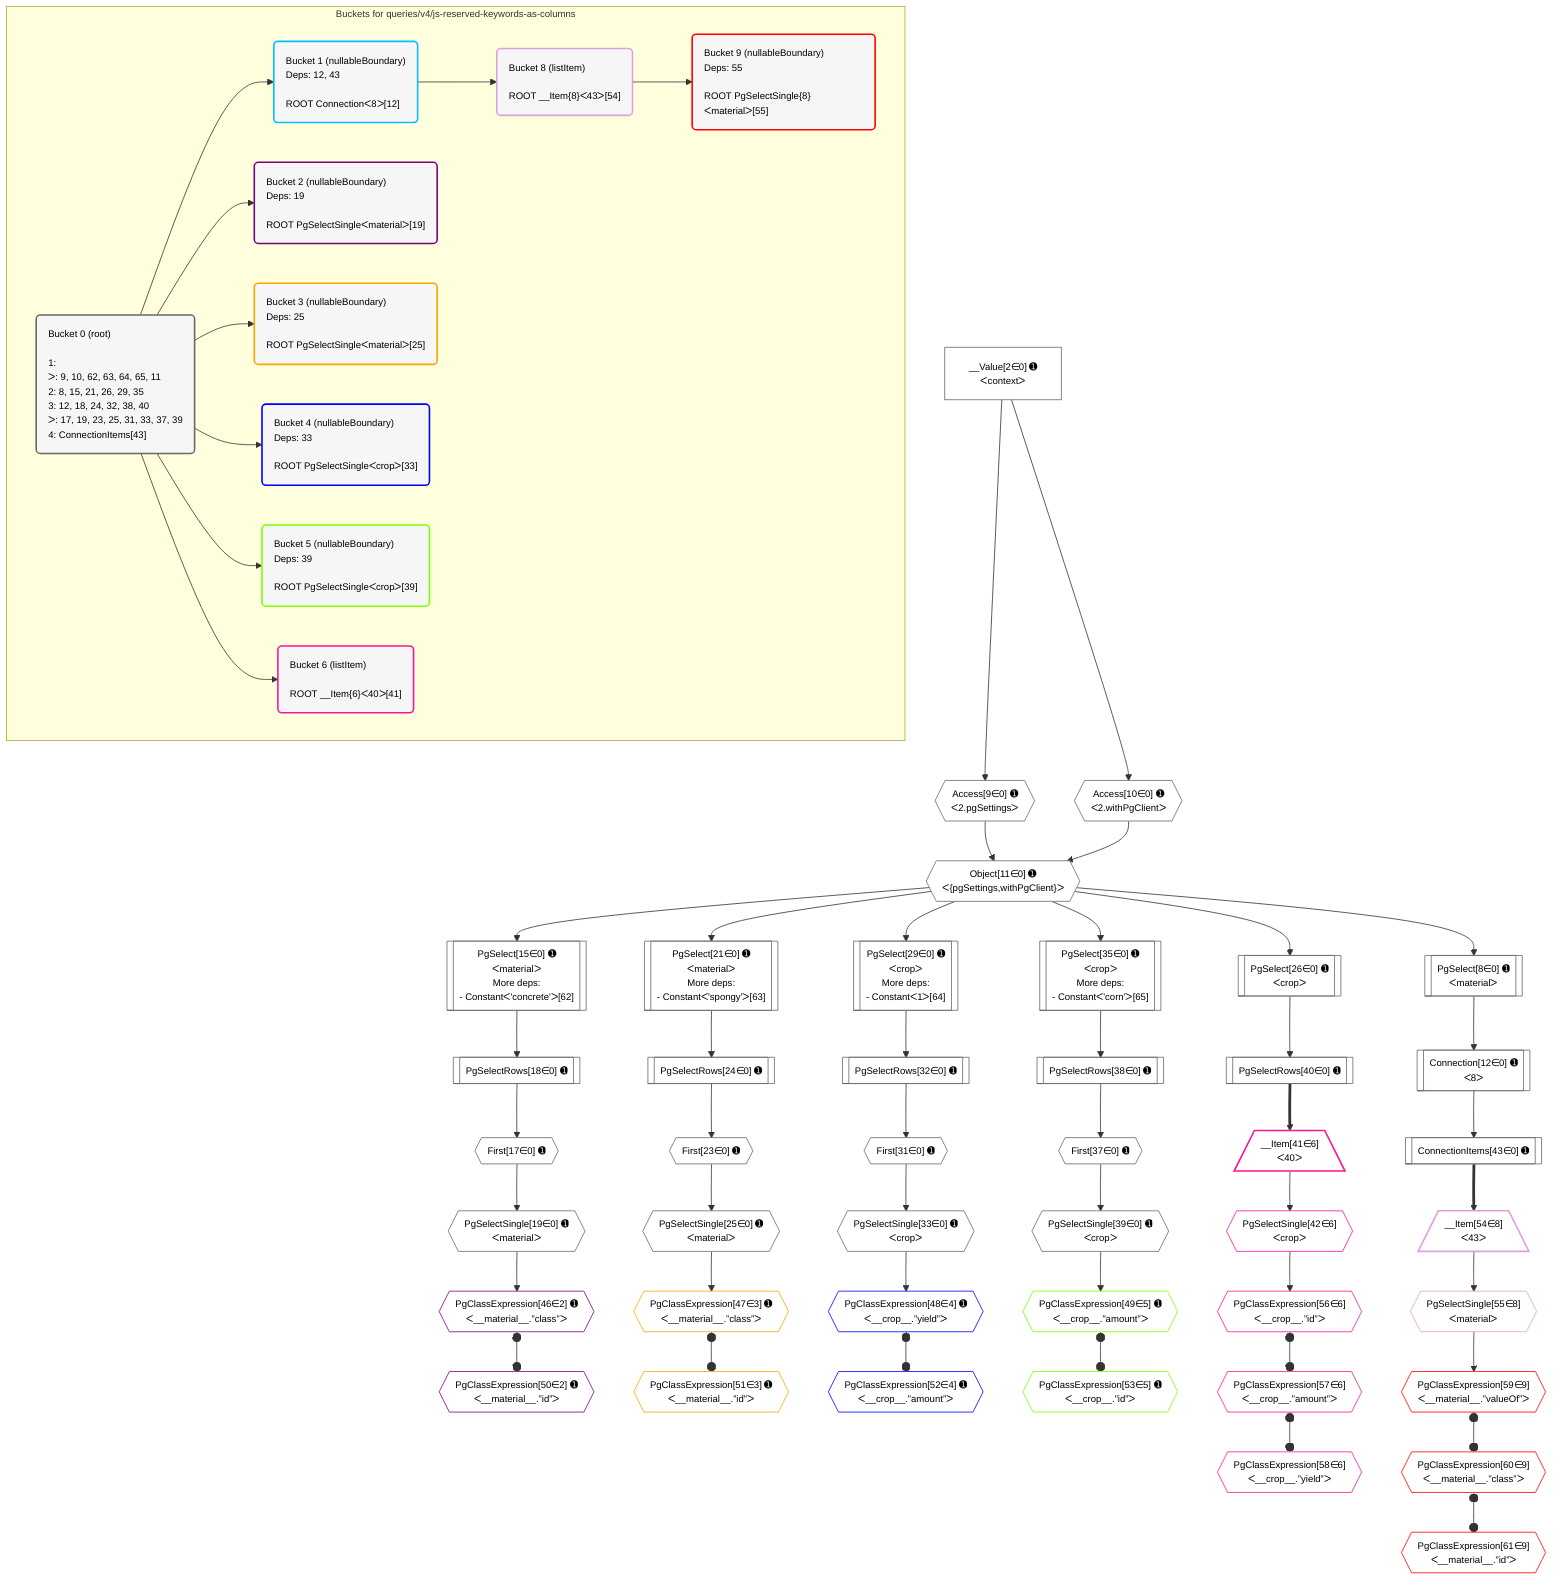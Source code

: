 %%{init: {'themeVariables': { 'fontSize': '12px'}}}%%
graph TD
    classDef path fill:#eee,stroke:#000,color:#000
    classDef plan fill:#fff,stroke-width:1px,color:#000
    classDef itemplan fill:#fff,stroke-width:2px,color:#000
    classDef unbatchedplan fill:#dff,stroke-width:1px,color:#000
    classDef sideeffectplan fill:#fcc,stroke-width:2px,color:#000
    classDef bucket fill:#f6f6f6,color:#000,stroke-width:2px,text-align:left

    subgraph "Buckets for queries/v4/js-reserved-keywords-as-columns"
    Bucket0("Bucket 0 (root)<br /><br />1: <br />ᐳ: 9, 10, 62, 63, 64, 65, 11<br />2: 8, 15, 21, 26, 29, 35<br />3: 12, 18, 24, 32, 38, 40<br />ᐳ: 17, 19, 23, 25, 31, 33, 37, 39<br />4: ConnectionItems[43]"):::bucket
    Bucket1("Bucket 1 (nullableBoundary)<br />Deps: 12, 43<br /><br />ROOT Connectionᐸ8ᐳ[12]"):::bucket
    Bucket2("Bucket 2 (nullableBoundary)<br />Deps: 19<br /><br />ROOT PgSelectSingleᐸmaterialᐳ[19]"):::bucket
    Bucket3("Bucket 3 (nullableBoundary)<br />Deps: 25<br /><br />ROOT PgSelectSingleᐸmaterialᐳ[25]"):::bucket
    Bucket4("Bucket 4 (nullableBoundary)<br />Deps: 33<br /><br />ROOT PgSelectSingleᐸcropᐳ[33]"):::bucket
    Bucket5("Bucket 5 (nullableBoundary)<br />Deps: 39<br /><br />ROOT PgSelectSingleᐸcropᐳ[39]"):::bucket
    Bucket6("Bucket 6 (listItem)<br /><br />ROOT __Item{6}ᐸ40ᐳ[41]"):::bucket
    Bucket8("Bucket 8 (listItem)<br /><br />ROOT __Item{8}ᐸ43ᐳ[54]"):::bucket
    Bucket9("Bucket 9 (nullableBoundary)<br />Deps: 55<br /><br />ROOT PgSelectSingle{8}ᐸmaterialᐳ[55]"):::bucket
    end
    Bucket0 --> Bucket1 & Bucket2 & Bucket3 & Bucket4 & Bucket5 & Bucket6
    Bucket1 --> Bucket8
    Bucket8 --> Bucket9

    %% plan dependencies
    Object11{{"Object[11∈0] ➊<br />ᐸ{pgSettings,withPgClient}ᐳ"}}:::plan
    Access9{{"Access[9∈0] ➊<br />ᐸ2.pgSettingsᐳ"}}:::plan
    Access10{{"Access[10∈0] ➊<br />ᐸ2.withPgClientᐳ"}}:::plan
    Access9 & Access10 --> Object11
    PgSelect15[["PgSelect[15∈0] ➊<br />ᐸmaterialᐳ<br />More deps:<br />- Constantᐸ'concrete'ᐳ[62]"]]:::plan
    Object11 --> PgSelect15
    PgSelect21[["PgSelect[21∈0] ➊<br />ᐸmaterialᐳ<br />More deps:<br />- Constantᐸ'spongy'ᐳ[63]"]]:::plan
    Object11 --> PgSelect21
    PgSelect29[["PgSelect[29∈0] ➊<br />ᐸcropᐳ<br />More deps:<br />- Constantᐸ1ᐳ[64]"]]:::plan
    Object11 --> PgSelect29
    PgSelect35[["PgSelect[35∈0] ➊<br />ᐸcropᐳ<br />More deps:<br />- Constantᐸ'corn'ᐳ[65]"]]:::plan
    Object11 --> PgSelect35
    PgSelect8[["PgSelect[8∈0] ➊<br />ᐸmaterialᐳ"]]:::plan
    Object11 --> PgSelect8
    __Value2["__Value[2∈0] ➊<br />ᐸcontextᐳ"]:::plan
    __Value2 --> Access9
    __Value2 --> Access10
    Connection12[["Connection[12∈0] ➊<br />ᐸ8ᐳ"]]:::plan
    PgSelect8 --> Connection12
    First17{{"First[17∈0] ➊"}}:::plan
    PgSelectRows18[["PgSelectRows[18∈0] ➊"]]:::plan
    PgSelectRows18 --> First17
    PgSelect15 --> PgSelectRows18
    PgSelectSingle19{{"PgSelectSingle[19∈0] ➊<br />ᐸmaterialᐳ"}}:::plan
    First17 --> PgSelectSingle19
    First23{{"First[23∈0] ➊"}}:::plan
    PgSelectRows24[["PgSelectRows[24∈0] ➊"]]:::plan
    PgSelectRows24 --> First23
    PgSelect21 --> PgSelectRows24
    PgSelectSingle25{{"PgSelectSingle[25∈0] ➊<br />ᐸmaterialᐳ"}}:::plan
    First23 --> PgSelectSingle25
    PgSelect26[["PgSelect[26∈0] ➊<br />ᐸcropᐳ"]]:::plan
    Object11 --> PgSelect26
    First31{{"First[31∈0] ➊"}}:::plan
    PgSelectRows32[["PgSelectRows[32∈0] ➊"]]:::plan
    PgSelectRows32 --> First31
    PgSelect29 --> PgSelectRows32
    PgSelectSingle33{{"PgSelectSingle[33∈0] ➊<br />ᐸcropᐳ"}}:::plan
    First31 --> PgSelectSingle33
    First37{{"First[37∈0] ➊"}}:::plan
    PgSelectRows38[["PgSelectRows[38∈0] ➊"]]:::plan
    PgSelectRows38 --> First37
    PgSelect35 --> PgSelectRows38
    PgSelectSingle39{{"PgSelectSingle[39∈0] ➊<br />ᐸcropᐳ"}}:::plan
    First37 --> PgSelectSingle39
    PgSelectRows40[["PgSelectRows[40∈0] ➊"]]:::plan
    PgSelect26 --> PgSelectRows40
    ConnectionItems43[["ConnectionItems[43∈0] ➊"]]:::plan
    Connection12 --> ConnectionItems43
    PgClassExpression46{{"PgClassExpression[46∈2] ➊<br />ᐸ__material__.”class”ᐳ"}}:::plan
    PgSelectSingle19 --> PgClassExpression46
    PgClassExpression50{{"PgClassExpression[50∈2] ➊<br />ᐸ__material__.”id”ᐳ"}}:::plan
    PgClassExpression46 o--o PgClassExpression50
    PgClassExpression47{{"PgClassExpression[47∈3] ➊<br />ᐸ__material__.”class”ᐳ"}}:::plan
    PgSelectSingle25 --> PgClassExpression47
    PgClassExpression51{{"PgClassExpression[51∈3] ➊<br />ᐸ__material__.”id”ᐳ"}}:::plan
    PgClassExpression47 o--o PgClassExpression51
    PgClassExpression48{{"PgClassExpression[48∈4] ➊<br />ᐸ__crop__.”yield”ᐳ"}}:::plan
    PgSelectSingle33 --> PgClassExpression48
    PgClassExpression52{{"PgClassExpression[52∈4] ➊<br />ᐸ__crop__.”amount”ᐳ"}}:::plan
    PgClassExpression48 o--o PgClassExpression52
    PgClassExpression49{{"PgClassExpression[49∈5] ➊<br />ᐸ__crop__.”amount”ᐳ"}}:::plan
    PgSelectSingle39 --> PgClassExpression49
    PgClassExpression53{{"PgClassExpression[53∈5] ➊<br />ᐸ__crop__.”id”ᐳ"}}:::plan
    PgClassExpression49 o--o PgClassExpression53
    __Item41[/"__Item[41∈6]<br />ᐸ40ᐳ"\]:::itemplan
    PgSelectRows40 ==> __Item41
    PgSelectSingle42{{"PgSelectSingle[42∈6]<br />ᐸcropᐳ"}}:::plan
    __Item41 --> PgSelectSingle42
    PgClassExpression56{{"PgClassExpression[56∈6]<br />ᐸ__crop__.”id”ᐳ"}}:::plan
    PgSelectSingle42 --> PgClassExpression56
    PgClassExpression57{{"PgClassExpression[57∈6]<br />ᐸ__crop__.”amount”ᐳ"}}:::plan
    PgClassExpression56 o--o PgClassExpression57
    PgClassExpression58{{"PgClassExpression[58∈6]<br />ᐸ__crop__.”yield”ᐳ"}}:::plan
    PgClassExpression57 o--o PgClassExpression58
    __Item54[/"__Item[54∈8]<br />ᐸ43ᐳ"\]:::itemplan
    ConnectionItems43 ==> __Item54
    PgSelectSingle55{{"PgSelectSingle[55∈8]<br />ᐸmaterialᐳ"}}:::plan
    __Item54 --> PgSelectSingle55
    PgClassExpression59{{"PgClassExpression[59∈9]<br />ᐸ__material__.”valueOf”ᐳ"}}:::plan
    PgSelectSingle55 --> PgClassExpression59
    PgClassExpression60{{"PgClassExpression[60∈9]<br />ᐸ__material__.”class”ᐳ"}}:::plan
    PgClassExpression59 o--o PgClassExpression60
    PgClassExpression61{{"PgClassExpression[61∈9]<br />ᐸ__material__.”id”ᐳ"}}:::plan
    PgClassExpression60 o--o PgClassExpression61

    %% define steps
    classDef bucket0 stroke:#696969
    class Bucket0,__Value2,PgSelect8,Access9,Access10,Object11,Connection12,PgSelect15,First17,PgSelectRows18,PgSelectSingle19,PgSelect21,First23,PgSelectRows24,PgSelectSingle25,PgSelect26,PgSelect29,First31,PgSelectRows32,PgSelectSingle33,PgSelect35,First37,PgSelectRows38,PgSelectSingle39,PgSelectRows40,ConnectionItems43 bucket0
    classDef bucket1 stroke:#00bfff
    class Bucket1 bucket1
    classDef bucket2 stroke:#7f007f
    class Bucket2,PgClassExpression46,PgClassExpression50 bucket2
    classDef bucket3 stroke:#ffa500
    class Bucket3,PgClassExpression47,PgClassExpression51 bucket3
    classDef bucket4 stroke:#0000ff
    class Bucket4,PgClassExpression48,PgClassExpression52 bucket4
    classDef bucket5 stroke:#7fff00
    class Bucket5,PgClassExpression49,PgClassExpression53 bucket5
    classDef bucket6 stroke:#ff1493
    class Bucket6,__Item41,PgSelectSingle42,PgClassExpression56,PgClassExpression57,PgClassExpression58 bucket6
    classDef bucket8 stroke:#dda0dd
    class Bucket8,__Item54,PgSelectSingle55 bucket8
    classDef bucket9 stroke:#ff0000
    class Bucket9,PgClassExpression59,PgClassExpression60,PgClassExpression61 bucket9
